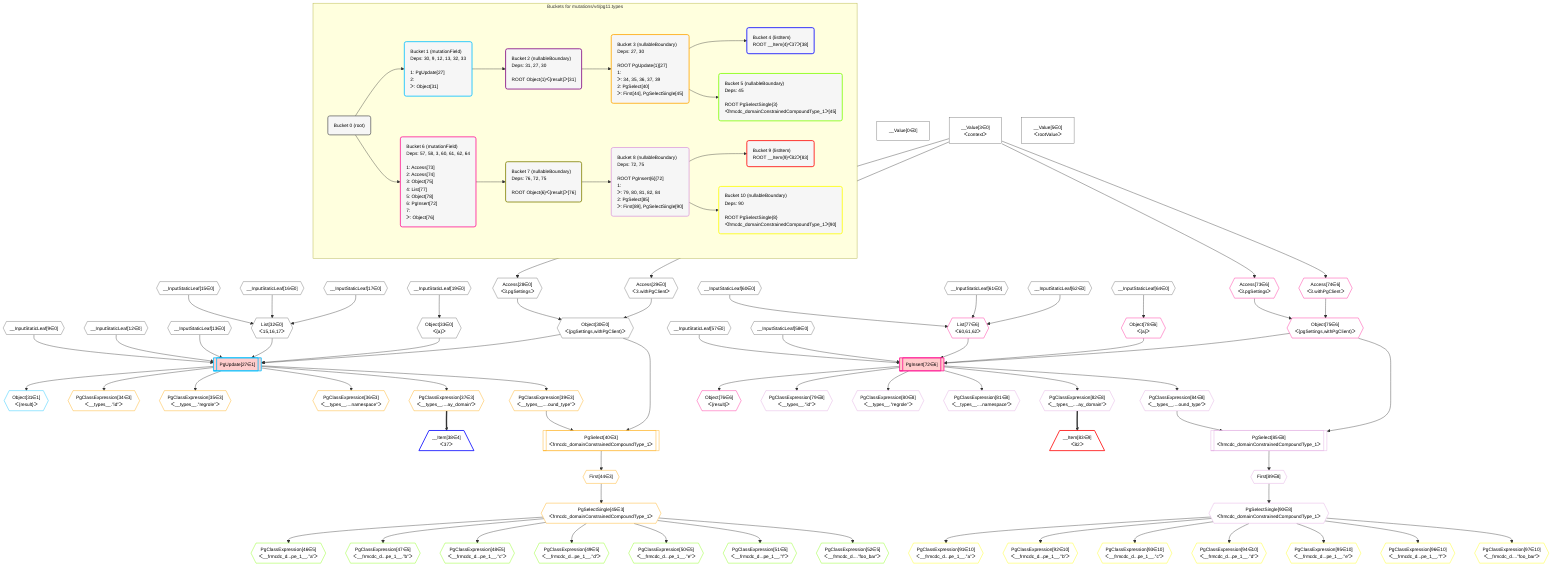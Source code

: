 %%{init: {'themeVariables': { 'fontSize': '12px'}}}%%
graph TD
    classDef path fill:#eee,stroke:#000,color:#000
    classDef plan fill:#fff,stroke-width:1px,color:#000
    classDef itemplan fill:#fff,stroke-width:2px,color:#000
    classDef unbatchedplan fill:#dff,stroke-width:1px,color:#000
    classDef sideeffectplan fill:#fcc,stroke-width:2px,color:#000
    classDef bucket fill:#f6f6f6,color:#000,stroke-width:2px,text-align:left


    %% define steps
    __Value0["__Value[0∈0]"]:::plan
    __Value3["__Value[3∈0]<br />ᐸcontextᐳ"]:::plan
    __Value5["__Value[5∈0]<br />ᐸrootValueᐳ"]:::plan
    __InputStaticLeaf9{{"__InputStaticLeaf[9∈0]"}}:::plan
    __InputStaticLeaf12{{"__InputStaticLeaf[12∈0]"}}:::plan
    __InputStaticLeaf13{{"__InputStaticLeaf[13∈0]"}}:::plan
    __InputStaticLeaf15{{"__InputStaticLeaf[15∈0]"}}:::plan
    __InputStaticLeaf16{{"__InputStaticLeaf[16∈0]"}}:::plan
    __InputStaticLeaf17{{"__InputStaticLeaf[17∈0]"}}:::plan
    __InputStaticLeaf19{{"__InputStaticLeaf[19∈0]"}}:::plan
    Access28{{"Access[28∈0]<br />ᐸ3.pgSettingsᐳ"}}:::plan
    Access29{{"Access[29∈0]<br />ᐸ3.withPgClientᐳ"}}:::plan
    Object30{{"Object[30∈0]<br />ᐸ{pgSettings,withPgClient}ᐳ"}}:::plan
    List32{{"List[32∈0]<br />ᐸ15,16,17ᐳ"}}:::plan
    Object33{{"Object[33∈0]<br />ᐸ{a}ᐳ"}}:::plan
    PgUpdate27[["PgUpdate[27∈1]"]]:::sideeffectplan
    Object31{{"Object[31∈1]<br />ᐸ{result}ᐳ"}}:::plan
    PgClassExpression34{{"PgClassExpression[34∈3]<br />ᐸ__types__.”id”ᐳ"}}:::plan
    PgClassExpression35{{"PgClassExpression[35∈3]<br />ᐸ__types__.”regrole”ᐳ"}}:::plan
    PgClassExpression36{{"PgClassExpression[36∈3]<br />ᐸ__types__....namespace”ᐳ"}}:::plan
    PgClassExpression37{{"PgClassExpression[37∈3]<br />ᐸ__types__....ay_domain”ᐳ"}}:::plan
    __Item38[/"__Item[38∈4]<br />ᐸ37ᐳ"\]:::itemplan
    PgClassExpression39{{"PgClassExpression[39∈3]<br />ᐸ__types__....ound_type”ᐳ"}}:::plan
    PgSelect40[["PgSelect[40∈3]<br />ᐸfrmcdc_domainConstrainedCompoundType_1ᐳ"]]:::plan
    First44{{"First[44∈3]"}}:::plan
    PgSelectSingle45{{"PgSelectSingle[45∈3]<br />ᐸfrmcdc_domainConstrainedCompoundType_1ᐳ"}}:::plan
    PgClassExpression46{{"PgClassExpression[46∈5]<br />ᐸ__frmcdc_d...pe_1__.”a”ᐳ"}}:::plan
    PgClassExpression47{{"PgClassExpression[47∈5]<br />ᐸ__frmcdc_d...pe_1__.”b”ᐳ"}}:::plan
    PgClassExpression48{{"PgClassExpression[48∈5]<br />ᐸ__frmcdc_d...pe_1__.”c”ᐳ"}}:::plan
    PgClassExpression49{{"PgClassExpression[49∈5]<br />ᐸ__frmcdc_d...pe_1__.”d”ᐳ"}}:::plan
    PgClassExpression50{{"PgClassExpression[50∈5]<br />ᐸ__frmcdc_d...pe_1__.”e”ᐳ"}}:::plan
    PgClassExpression51{{"PgClassExpression[51∈5]<br />ᐸ__frmcdc_d...pe_1__.”f”ᐳ"}}:::plan
    PgClassExpression52{{"PgClassExpression[52∈5]<br />ᐸ__frmcdc_d....”foo_bar”ᐳ"}}:::plan
    __InputStaticLeaf57{{"__InputStaticLeaf[57∈0]"}}:::plan
    __InputStaticLeaf58{{"__InputStaticLeaf[58∈0]"}}:::plan
    __InputStaticLeaf60{{"__InputStaticLeaf[60∈0]"}}:::plan
    __InputStaticLeaf61{{"__InputStaticLeaf[61∈0]"}}:::plan
    __InputStaticLeaf62{{"__InputStaticLeaf[62∈0]"}}:::plan
    __InputStaticLeaf64{{"__InputStaticLeaf[64∈0]"}}:::plan
    Access73{{"Access[73∈6]<br />ᐸ3.pgSettingsᐳ"}}:::plan
    Access74{{"Access[74∈6]<br />ᐸ3.withPgClientᐳ"}}:::plan
    Object75{{"Object[75∈6]<br />ᐸ{pgSettings,withPgClient}ᐳ"}}:::plan
    List77{{"List[77∈6]<br />ᐸ60,61,62ᐳ"}}:::plan
    Object78{{"Object[78∈6]<br />ᐸ{a}ᐳ"}}:::plan
    PgInsert72[["PgInsert[72∈6]"]]:::sideeffectplan
    Object76{{"Object[76∈6]<br />ᐸ{result}ᐳ"}}:::plan
    PgClassExpression79{{"PgClassExpression[79∈8]<br />ᐸ__types__.”id”ᐳ"}}:::plan
    PgClassExpression80{{"PgClassExpression[80∈8]<br />ᐸ__types__.”regrole”ᐳ"}}:::plan
    PgClassExpression81{{"PgClassExpression[81∈8]<br />ᐸ__types__....namespace”ᐳ"}}:::plan
    PgClassExpression82{{"PgClassExpression[82∈8]<br />ᐸ__types__....ay_domain”ᐳ"}}:::plan
    __Item83[/"__Item[83∈9]<br />ᐸ82ᐳ"\]:::itemplan
    PgClassExpression84{{"PgClassExpression[84∈8]<br />ᐸ__types__....ound_type”ᐳ"}}:::plan
    PgSelect85[["PgSelect[85∈8]<br />ᐸfrmcdc_domainConstrainedCompoundType_1ᐳ"]]:::plan
    First89{{"First[89∈8]"}}:::plan
    PgSelectSingle90{{"PgSelectSingle[90∈8]<br />ᐸfrmcdc_domainConstrainedCompoundType_1ᐳ"}}:::plan
    PgClassExpression91{{"PgClassExpression[91∈10]<br />ᐸ__frmcdc_d...pe_1__.”a”ᐳ"}}:::plan
    PgClassExpression92{{"PgClassExpression[92∈10]<br />ᐸ__frmcdc_d...pe_1__.”b”ᐳ"}}:::plan
    PgClassExpression93{{"PgClassExpression[93∈10]<br />ᐸ__frmcdc_d...pe_1__.”c”ᐳ"}}:::plan
    PgClassExpression94{{"PgClassExpression[94∈10]<br />ᐸ__frmcdc_d...pe_1__.”d”ᐳ"}}:::plan
    PgClassExpression95{{"PgClassExpression[95∈10]<br />ᐸ__frmcdc_d...pe_1__.”e”ᐳ"}}:::plan
    PgClassExpression96{{"PgClassExpression[96∈10]<br />ᐸ__frmcdc_d...pe_1__.”f”ᐳ"}}:::plan
    PgClassExpression97{{"PgClassExpression[97∈10]<br />ᐸ__frmcdc_d....”foo_bar”ᐳ"}}:::plan

    %% plan dependencies
    __Value3 --> Access28
    __Value3 --> Access29
    Access28 & Access29 --> Object30
    __InputStaticLeaf15 & __InputStaticLeaf16 & __InputStaticLeaf17 --> List32
    __InputStaticLeaf19 --> Object33
    Object30 & __InputStaticLeaf9 & __InputStaticLeaf12 & __InputStaticLeaf13 & List32 & Object33 --> PgUpdate27
    PgUpdate27 --> Object31
    PgUpdate27 --> PgClassExpression34
    PgUpdate27 --> PgClassExpression35
    PgUpdate27 --> PgClassExpression36
    PgUpdate27 --> PgClassExpression37
    PgClassExpression37 ==> __Item38
    PgUpdate27 --> PgClassExpression39
    Object30 & PgClassExpression39 --> PgSelect40
    PgSelect40 --> First44
    First44 --> PgSelectSingle45
    PgSelectSingle45 --> PgClassExpression46
    PgSelectSingle45 --> PgClassExpression47
    PgSelectSingle45 --> PgClassExpression48
    PgSelectSingle45 --> PgClassExpression49
    PgSelectSingle45 --> PgClassExpression50
    PgSelectSingle45 --> PgClassExpression51
    PgSelectSingle45 --> PgClassExpression52
    __Value3 --> Access73
    __Value3 --> Access74
    Access73 & Access74 --> Object75
    __InputStaticLeaf60 & __InputStaticLeaf61 & __InputStaticLeaf62 --> List77
    __InputStaticLeaf64 --> Object78
    Object75 & __InputStaticLeaf57 & __InputStaticLeaf58 & List77 & Object78 --> PgInsert72
    PgInsert72 --> Object76
    PgInsert72 --> PgClassExpression79
    PgInsert72 --> PgClassExpression80
    PgInsert72 --> PgClassExpression81
    PgInsert72 --> PgClassExpression82
    PgClassExpression82 ==> __Item83
    PgInsert72 --> PgClassExpression84
    Object75 & PgClassExpression84 --> PgSelect85
    PgSelect85 --> First89
    First89 --> PgSelectSingle90
    PgSelectSingle90 --> PgClassExpression91
    PgSelectSingle90 --> PgClassExpression92
    PgSelectSingle90 --> PgClassExpression93
    PgSelectSingle90 --> PgClassExpression94
    PgSelectSingle90 --> PgClassExpression95
    PgSelectSingle90 --> PgClassExpression96
    PgSelectSingle90 --> PgClassExpression97

    subgraph "Buckets for mutations/v4/pg11.types"
    Bucket0("Bucket 0 (root)"):::bucket
    classDef bucket0 stroke:#696969
    class Bucket0,__Value0,__Value3,__Value5,__InputStaticLeaf9,__InputStaticLeaf12,__InputStaticLeaf13,__InputStaticLeaf15,__InputStaticLeaf16,__InputStaticLeaf17,__InputStaticLeaf19,Access28,Access29,Object30,List32,Object33,__InputStaticLeaf57,__InputStaticLeaf58,__InputStaticLeaf60,__InputStaticLeaf61,__InputStaticLeaf62,__InputStaticLeaf64 bucket0
    Bucket1("Bucket 1 (mutationField)<br />Deps: 30, 9, 12, 13, 32, 33<br /><br />1: PgUpdate[27]<br />2: <br />ᐳ: Object[31]"):::bucket
    classDef bucket1 stroke:#00bfff
    class Bucket1,PgUpdate27,Object31 bucket1
    Bucket2("Bucket 2 (nullableBoundary)<br />Deps: 31, 27, 30<br /><br />ROOT Object{1}ᐸ{result}ᐳ[31]"):::bucket
    classDef bucket2 stroke:#7f007f
    class Bucket2 bucket2
    Bucket3("Bucket 3 (nullableBoundary)<br />Deps: 27, 30<br /><br />ROOT PgUpdate{1}[27]<br />1: <br />ᐳ: 34, 35, 36, 37, 39<br />2: PgSelect[40]<br />ᐳ: First[44], PgSelectSingle[45]"):::bucket
    classDef bucket3 stroke:#ffa500
    class Bucket3,PgClassExpression34,PgClassExpression35,PgClassExpression36,PgClassExpression37,PgClassExpression39,PgSelect40,First44,PgSelectSingle45 bucket3
    Bucket4("Bucket 4 (listItem)<br />ROOT __Item{4}ᐸ37ᐳ[38]"):::bucket
    classDef bucket4 stroke:#0000ff
    class Bucket4,__Item38 bucket4
    Bucket5("Bucket 5 (nullableBoundary)<br />Deps: 45<br /><br />ROOT PgSelectSingle{3}ᐸfrmcdc_domainConstrainedCompoundType_1ᐳ[45]"):::bucket
    classDef bucket5 stroke:#7fff00
    class Bucket5,PgClassExpression46,PgClassExpression47,PgClassExpression48,PgClassExpression49,PgClassExpression50,PgClassExpression51,PgClassExpression52 bucket5
    Bucket6("Bucket 6 (mutationField)<br />Deps: 57, 58, 3, 60, 61, 62, 64<br /><br />1: Access[73]<br />2: Access[74]<br />3: Object[75]<br />4: List[77]<br />5: Object[78]<br />6: PgInsert[72]<br />7: <br />ᐳ: Object[76]"):::bucket
    classDef bucket6 stroke:#ff1493
    class Bucket6,PgInsert72,Access73,Access74,Object75,Object76,List77,Object78 bucket6
    Bucket7("Bucket 7 (nullableBoundary)<br />Deps: 76, 72, 75<br /><br />ROOT Object{6}ᐸ{result}ᐳ[76]"):::bucket
    classDef bucket7 stroke:#808000
    class Bucket7 bucket7
    Bucket8("Bucket 8 (nullableBoundary)<br />Deps: 72, 75<br /><br />ROOT PgInsert{6}[72]<br />1: <br />ᐳ: 79, 80, 81, 82, 84<br />2: PgSelect[85]<br />ᐳ: First[89], PgSelectSingle[90]"):::bucket
    classDef bucket8 stroke:#dda0dd
    class Bucket8,PgClassExpression79,PgClassExpression80,PgClassExpression81,PgClassExpression82,PgClassExpression84,PgSelect85,First89,PgSelectSingle90 bucket8
    Bucket9("Bucket 9 (listItem)<br />ROOT __Item{9}ᐸ82ᐳ[83]"):::bucket
    classDef bucket9 stroke:#ff0000
    class Bucket9,__Item83 bucket9
    Bucket10("Bucket 10 (nullableBoundary)<br />Deps: 90<br /><br />ROOT PgSelectSingle{8}ᐸfrmcdc_domainConstrainedCompoundType_1ᐳ[90]"):::bucket
    classDef bucket10 stroke:#ffff00
    class Bucket10,PgClassExpression91,PgClassExpression92,PgClassExpression93,PgClassExpression94,PgClassExpression95,PgClassExpression96,PgClassExpression97 bucket10
    Bucket0 --> Bucket1 & Bucket6
    Bucket1 --> Bucket2
    Bucket2 --> Bucket3
    Bucket3 --> Bucket4 & Bucket5
    Bucket6 --> Bucket7
    Bucket7 --> Bucket8
    Bucket8 --> Bucket9 & Bucket10
    end